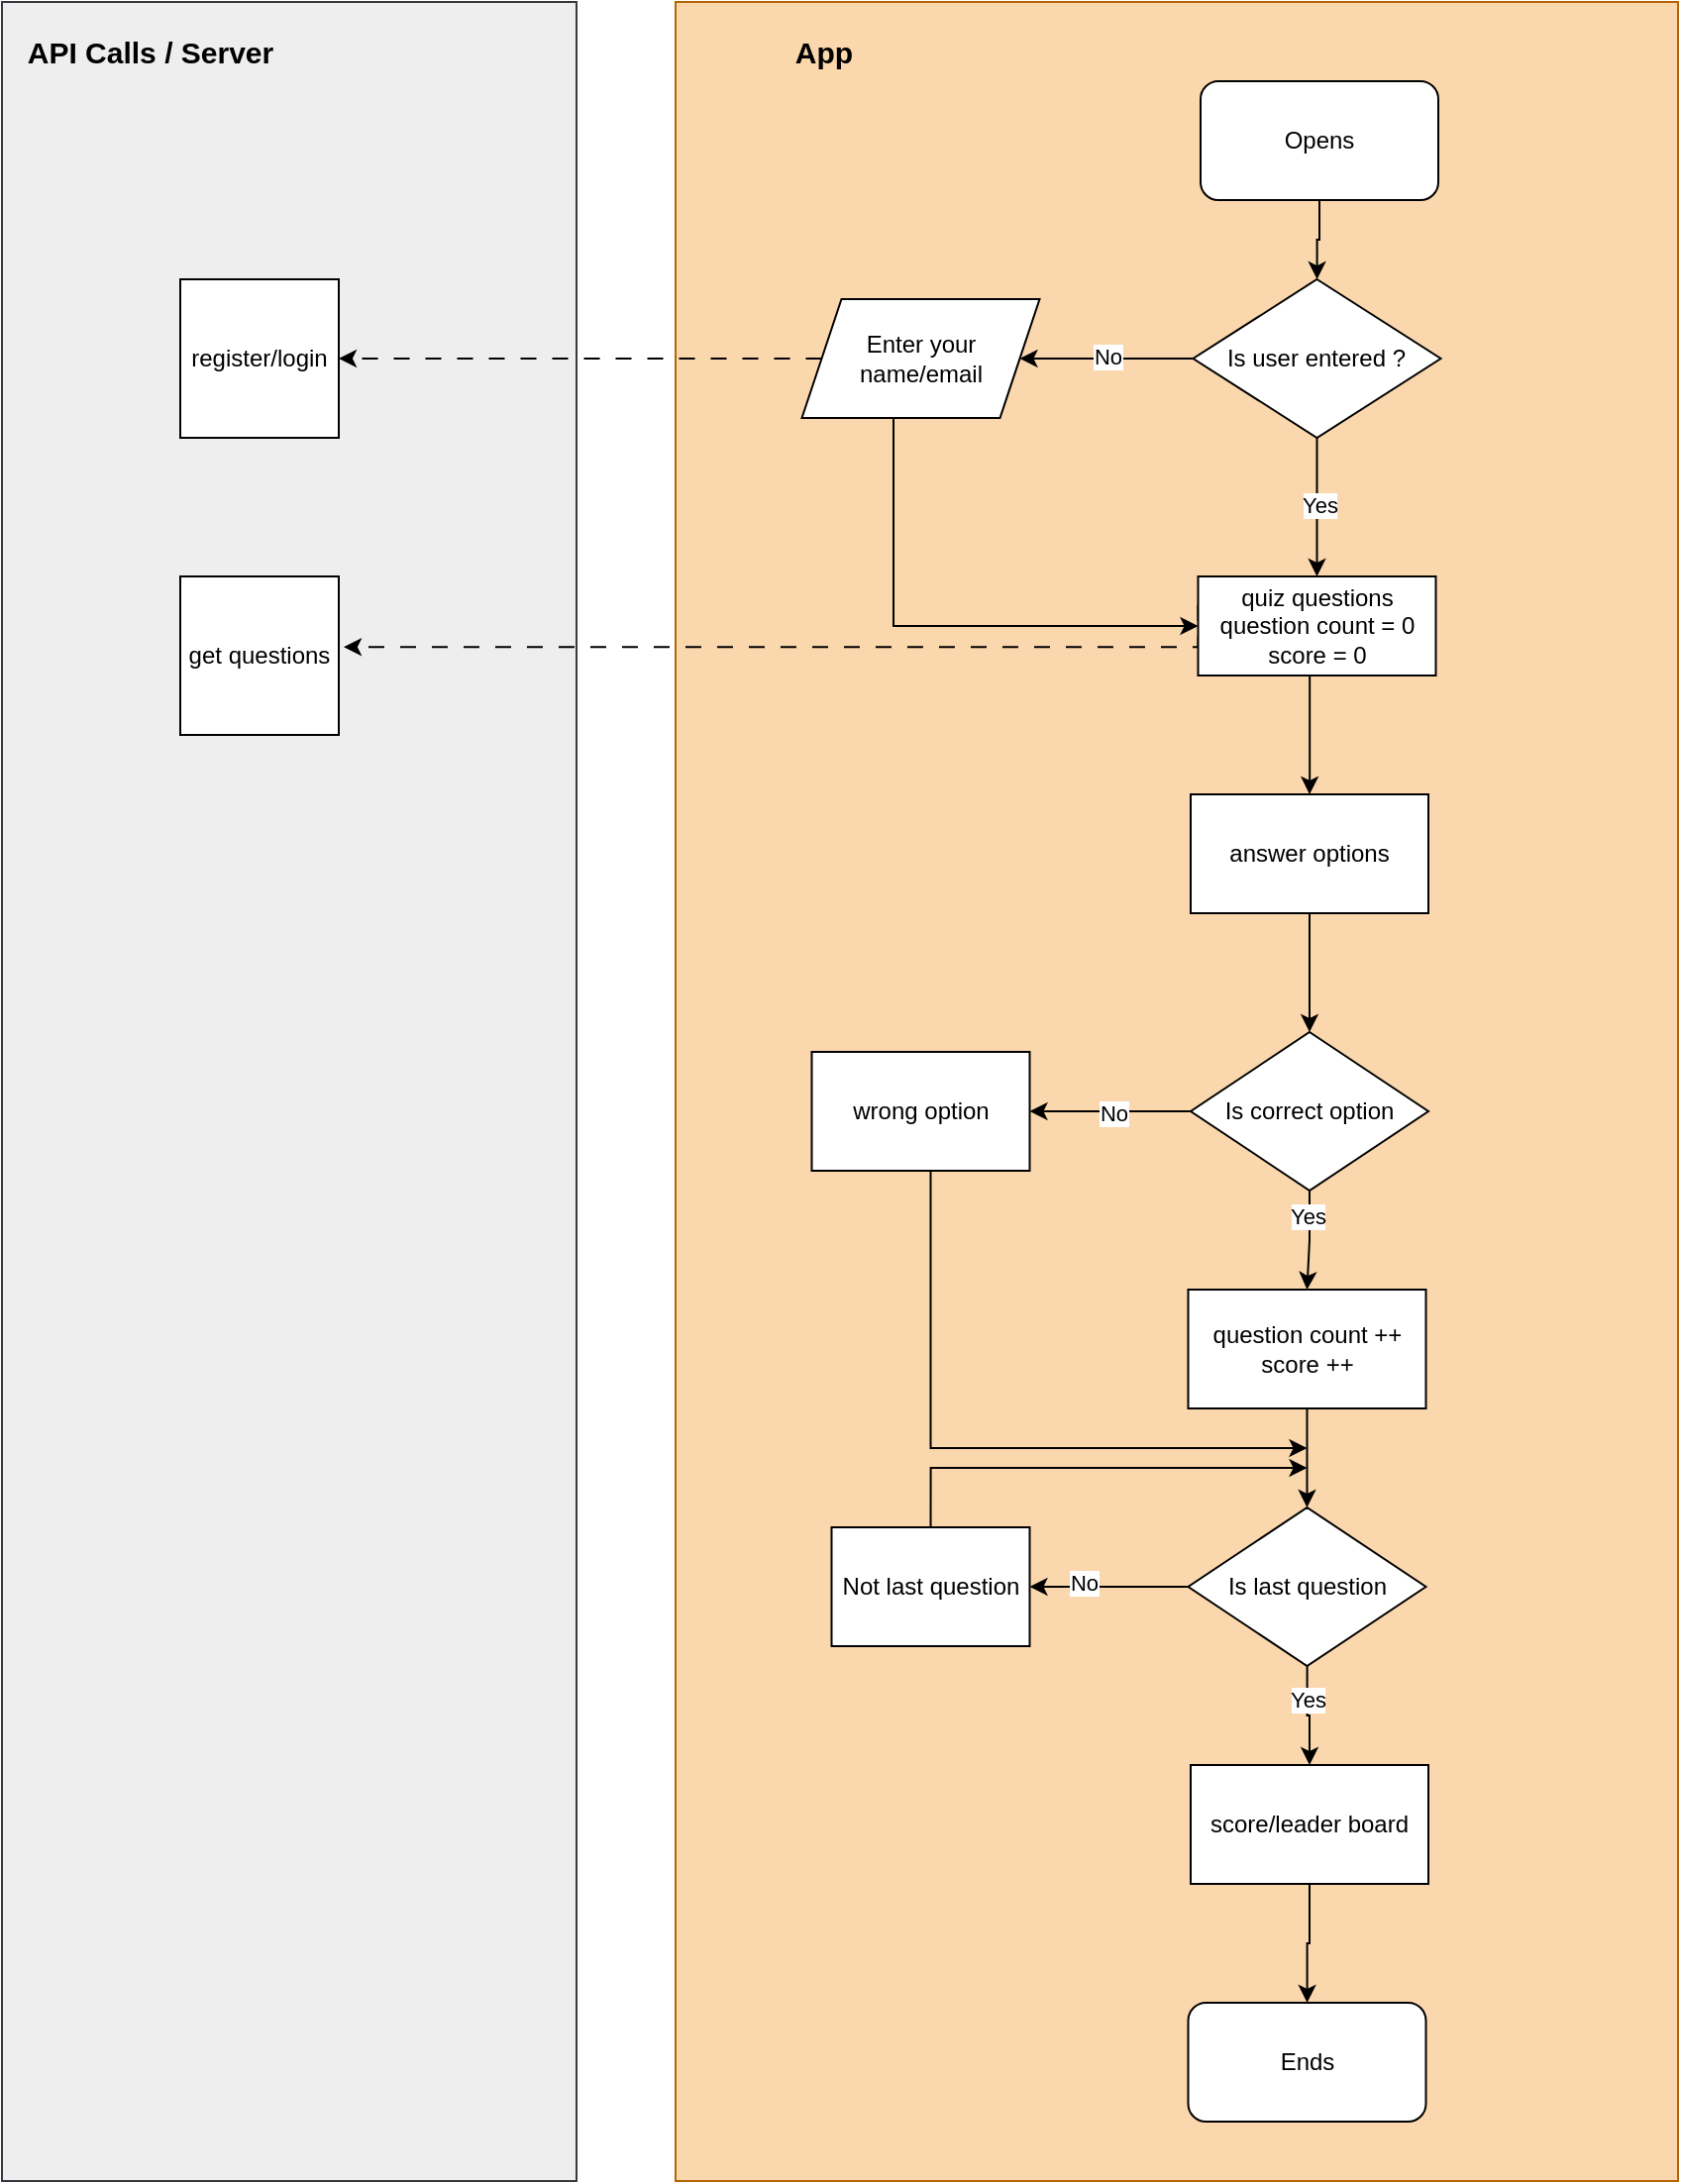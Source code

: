 <mxfile version="22.0.3" type="device">
  <diagram name="Page-1" id="ckiwIKY03FOyuRGD2XbK">
    <mxGraphModel dx="2206" dy="1360" grid="1" gridSize="10" guides="1" tooltips="1" connect="1" arrows="1" fold="1" page="1" pageScale="1" pageWidth="850" pageHeight="1100" math="0" shadow="0">
      <root>
        <mxCell id="0" />
        <mxCell id="1" parent="0" />
        <mxCell id="Oj2rFbiSHgmjYQKhycOe-36" value="" style="rounded=0;whiteSpace=wrap;html=1;fillColor=#eeeeee;strokeColor=#36393d;" vertex="1" parent="1">
          <mxGeometry width="290" height="1100" as="geometry" />
        </mxCell>
        <mxCell id="Oj2rFbiSHgmjYQKhycOe-35" value="" style="rounded=0;whiteSpace=wrap;html=1;fillColor=#fad7ac;strokeColor=#b46504;" vertex="1" parent="1">
          <mxGeometry x="340" width="506" height="1100" as="geometry" />
        </mxCell>
        <mxCell id="Oj2rFbiSHgmjYQKhycOe-3" value="" style="edgeStyle=orthogonalEdgeStyle;rounded=0;orthogonalLoop=1;jettySize=auto;html=1;" edge="1" parent="1" source="Oj2rFbiSHgmjYQKhycOe-1" target="Oj2rFbiSHgmjYQKhycOe-2">
          <mxGeometry relative="1" as="geometry" />
        </mxCell>
        <mxCell id="Oj2rFbiSHgmjYQKhycOe-1" value="Opens" style="rounded=1;whiteSpace=wrap;html=1;" vertex="1" parent="1">
          <mxGeometry x="605" y="40" width="120" height="60" as="geometry" />
        </mxCell>
        <mxCell id="Oj2rFbiSHgmjYQKhycOe-73" value="" style="edgeStyle=orthogonalEdgeStyle;rounded=0;orthogonalLoop=1;jettySize=auto;html=1;" edge="1" parent="1" source="Oj2rFbiSHgmjYQKhycOe-2" target="Oj2rFbiSHgmjYQKhycOe-71">
          <mxGeometry relative="1" as="geometry" />
        </mxCell>
        <mxCell id="Oj2rFbiSHgmjYQKhycOe-74" value="No" style="edgeLabel;html=1;align=center;verticalAlign=middle;resizable=0;points=[];" vertex="1" connectable="0" parent="Oj2rFbiSHgmjYQKhycOe-73">
          <mxGeometry x="-0.01" y="-1" relative="1" as="geometry">
            <mxPoint as="offset" />
          </mxGeometry>
        </mxCell>
        <mxCell id="Oj2rFbiSHgmjYQKhycOe-76" value="" style="edgeStyle=orthogonalEdgeStyle;rounded=0;orthogonalLoop=1;jettySize=auto;html=1;" edge="1" parent="1" source="Oj2rFbiSHgmjYQKhycOe-2" target="Oj2rFbiSHgmjYQKhycOe-75">
          <mxGeometry relative="1" as="geometry" />
        </mxCell>
        <mxCell id="Oj2rFbiSHgmjYQKhycOe-82" value="Yes" style="edgeLabel;html=1;align=center;verticalAlign=middle;resizable=0;points=[];" vertex="1" connectable="0" parent="Oj2rFbiSHgmjYQKhycOe-76">
          <mxGeometry x="-0.033" y="1" relative="1" as="geometry">
            <mxPoint as="offset" />
          </mxGeometry>
        </mxCell>
        <mxCell id="Oj2rFbiSHgmjYQKhycOe-2" value="Is user entered ?" style="rhombus;whiteSpace=wrap;html=1;" vertex="1" parent="1">
          <mxGeometry x="601.25" y="140" width="125" height="80" as="geometry" />
        </mxCell>
        <mxCell id="Oj2rFbiSHgmjYQKhycOe-25" style="edgeStyle=orthogonalEdgeStyle;rounded=0;orthogonalLoop=1;jettySize=auto;html=1;entryX=0.5;entryY=0;entryDx=0;entryDy=0;" edge="1" parent="1" target="Oj2rFbiSHgmjYQKhycOe-66">
          <mxGeometry relative="1" as="geometry">
            <mxPoint x="660.091" y="300" as="sourcePoint" />
            <mxPoint x="660" y="350" as="targetPoint" />
            <Array as="points">
              <mxPoint x="660" y="390" />
            </Array>
          </mxGeometry>
        </mxCell>
        <mxCell id="Oj2rFbiSHgmjYQKhycOe-31" style="edgeStyle=orthogonalEdgeStyle;rounded=0;orthogonalLoop=1;jettySize=auto;html=1;dashed=1;dashPattern=8 8;exitX=0;exitY=0.5;exitDx=0;exitDy=0;" edge="1" parent="1">
          <mxGeometry relative="1" as="geometry">
            <mxPoint x="603.75" y="304.42" as="sourcePoint" />
            <mxPoint x="172.5" y="325.58" as="targetPoint" />
            <Array as="points">
              <mxPoint x="603.5" y="325.58" />
              <mxPoint x="172.5" y="325.58" />
            </Array>
          </mxGeometry>
        </mxCell>
        <mxCell id="Oj2rFbiSHgmjYQKhycOe-56" value="" style="edgeStyle=orthogonalEdgeStyle;rounded=0;orthogonalLoop=1;jettySize=auto;html=1;exitX=0.5;exitY=1;exitDx=0;exitDy=0;" edge="1" parent="1" source="Oj2rFbiSHgmjYQKhycOe-69" target="Oj2rFbiSHgmjYQKhycOe-55">
          <mxGeometry relative="1" as="geometry">
            <mxPoint x="658.75" y="730" as="sourcePoint" />
          </mxGeometry>
        </mxCell>
        <mxCell id="Oj2rFbiSHgmjYQKhycOe-40" style="edgeStyle=orthogonalEdgeStyle;rounded=0;orthogonalLoop=1;jettySize=auto;html=1;entryX=0;entryY=0.5;entryDx=0;entryDy=0;exitX=0.419;exitY=0.987;exitDx=0;exitDy=0;exitPerimeter=0;" edge="1" parent="1" source="Oj2rFbiSHgmjYQKhycOe-71" target="Oj2rFbiSHgmjYQKhycOe-75">
          <mxGeometry relative="1" as="geometry">
            <mxPoint x="485" y="200" as="sourcePoint" />
            <mxPoint x="600" y="310" as="targetPoint" />
            <Array as="points">
              <mxPoint x="450" y="209" />
              <mxPoint x="450" y="315" />
            </Array>
          </mxGeometry>
        </mxCell>
        <mxCell id="Oj2rFbiSHgmjYQKhycOe-44" style="edgeStyle=orthogonalEdgeStyle;rounded=0;orthogonalLoop=1;jettySize=auto;html=1;entryX=1;entryY=0.5;entryDx=0;entryDy=0;dashed=1;dashPattern=8 8;" edge="1" parent="1" source="Oj2rFbiSHgmjYQKhycOe-71" target="Oj2rFbiSHgmjYQKhycOe-37">
          <mxGeometry relative="1" as="geometry">
            <mxPoint x="470" y="170" as="sourcePoint" />
            <Array as="points">
              <mxPoint x="170" y="180" />
            </Array>
          </mxGeometry>
        </mxCell>
        <mxCell id="Oj2rFbiSHgmjYQKhycOe-30" value="get questions" style="whiteSpace=wrap;html=1;aspect=fixed;" vertex="1" parent="1">
          <mxGeometry x="90" y="290" width="80" height="80" as="geometry" />
        </mxCell>
        <mxCell id="Oj2rFbiSHgmjYQKhycOe-37" value="register/login" style="whiteSpace=wrap;html=1;aspect=fixed;" vertex="1" parent="1">
          <mxGeometry x="90" y="140" width="80" height="80" as="geometry" />
        </mxCell>
        <mxCell id="Oj2rFbiSHgmjYQKhycOe-45" value="&lt;b&gt;&lt;font style=&quot;font-size: 15px;&quot;&gt;API Calls / Server&lt;/font&gt;&lt;/b&gt;" style="text;html=1;strokeColor=none;fillColor=none;align=center;verticalAlign=middle;whiteSpace=wrap;rounded=0;" vertex="1" parent="1">
          <mxGeometry x="10" y="10" width="130" height="30" as="geometry" />
        </mxCell>
        <mxCell id="Oj2rFbiSHgmjYQKhycOe-46" value="&lt;b&gt;&lt;font style=&quot;font-size: 15px;&quot;&gt;App&lt;/font&gt;&lt;/b&gt;" style="text;html=1;strokeColor=none;fillColor=none;align=center;verticalAlign=middle;whiteSpace=wrap;rounded=0;" vertex="1" parent="1">
          <mxGeometry x="350" y="10" width="130" height="30" as="geometry" />
        </mxCell>
        <mxCell id="Oj2rFbiSHgmjYQKhycOe-51" value="" style="edgeStyle=orthogonalEdgeStyle;rounded=0;orthogonalLoop=1;jettySize=auto;html=1;" edge="1" parent="1" source="Oj2rFbiSHgmjYQKhycOe-48" target="Oj2rFbiSHgmjYQKhycOe-50">
          <mxGeometry relative="1" as="geometry" />
        </mxCell>
        <mxCell id="Oj2rFbiSHgmjYQKhycOe-53" value="No" style="edgeLabel;html=1;align=center;verticalAlign=middle;resizable=0;points=[];" vertex="1" connectable="0" parent="Oj2rFbiSHgmjYQKhycOe-51">
          <mxGeometry x="-0.042" y="1" relative="1" as="geometry">
            <mxPoint as="offset" />
          </mxGeometry>
        </mxCell>
        <mxCell id="Oj2rFbiSHgmjYQKhycOe-52" value="" style="edgeStyle=orthogonalEdgeStyle;rounded=0;orthogonalLoop=1;jettySize=auto;html=1;" edge="1" parent="1" source="Oj2rFbiSHgmjYQKhycOe-48">
          <mxGeometry relative="1" as="geometry">
            <mxPoint x="658.75" y="650" as="targetPoint" />
          </mxGeometry>
        </mxCell>
        <mxCell id="Oj2rFbiSHgmjYQKhycOe-65" value="Yes" style="edgeLabel;html=1;align=center;verticalAlign=middle;resizable=0;points=[];" vertex="1" connectable="0" parent="Oj2rFbiSHgmjYQKhycOe-52">
          <mxGeometry x="-0.477" y="-1" relative="1" as="geometry">
            <mxPoint y="-1" as="offset" />
          </mxGeometry>
        </mxCell>
        <mxCell id="Oj2rFbiSHgmjYQKhycOe-48" value="Is correct option" style="rhombus;whiteSpace=wrap;html=1;" vertex="1" parent="1">
          <mxGeometry x="600" y="520" width="120" height="80" as="geometry" />
        </mxCell>
        <mxCell id="Oj2rFbiSHgmjYQKhycOe-78" style="edgeStyle=orthogonalEdgeStyle;rounded=0;orthogonalLoop=1;jettySize=auto;html=1;" edge="1" parent="1" source="Oj2rFbiSHgmjYQKhycOe-50">
          <mxGeometry relative="1" as="geometry">
            <mxPoint x="658.75" y="730" as="targetPoint" />
            <Array as="points">
              <mxPoint x="468.75" y="730" />
            </Array>
          </mxGeometry>
        </mxCell>
        <mxCell id="Oj2rFbiSHgmjYQKhycOe-50" value="wrong option" style="whiteSpace=wrap;html=1;" vertex="1" parent="1">
          <mxGeometry x="408.75" y="530" width="110" height="60" as="geometry" />
        </mxCell>
        <mxCell id="Oj2rFbiSHgmjYQKhycOe-58" value="" style="edgeStyle=orthogonalEdgeStyle;rounded=0;orthogonalLoop=1;jettySize=auto;html=1;" edge="1" parent="1" source="Oj2rFbiSHgmjYQKhycOe-55" target="Oj2rFbiSHgmjYQKhycOe-57">
          <mxGeometry relative="1" as="geometry" />
        </mxCell>
        <mxCell id="Oj2rFbiSHgmjYQKhycOe-60" value="No" style="edgeLabel;html=1;align=center;verticalAlign=middle;resizable=0;points=[];" vertex="1" connectable="0" parent="Oj2rFbiSHgmjYQKhycOe-58">
          <mxGeometry x="0.342" y="-2" relative="1" as="geometry">
            <mxPoint as="offset" />
          </mxGeometry>
        </mxCell>
        <mxCell id="Oj2rFbiSHgmjYQKhycOe-63" value="" style="edgeStyle=orthogonalEdgeStyle;rounded=0;orthogonalLoop=1;jettySize=auto;html=1;" edge="1" parent="1" source="Oj2rFbiSHgmjYQKhycOe-55" target="Oj2rFbiSHgmjYQKhycOe-62">
          <mxGeometry relative="1" as="geometry" />
        </mxCell>
        <mxCell id="Oj2rFbiSHgmjYQKhycOe-64" value="Yes" style="edgeLabel;html=1;align=center;verticalAlign=middle;resizable=0;points=[];" vertex="1" connectable="0" parent="Oj2rFbiSHgmjYQKhycOe-63">
          <mxGeometry x="-0.328" relative="1" as="geometry">
            <mxPoint as="offset" />
          </mxGeometry>
        </mxCell>
        <mxCell id="Oj2rFbiSHgmjYQKhycOe-55" value="Is last question" style="rhombus;whiteSpace=wrap;html=1;" vertex="1" parent="1">
          <mxGeometry x="598.75" y="760" width="120" height="80" as="geometry" />
        </mxCell>
        <mxCell id="Oj2rFbiSHgmjYQKhycOe-59" style="edgeStyle=orthogonalEdgeStyle;rounded=0;orthogonalLoop=1;jettySize=auto;html=1;" edge="1" parent="1">
          <mxGeometry relative="1" as="geometry">
            <mxPoint x="658.75" y="740" as="targetPoint" />
            <mxPoint x="468.75" y="780" as="sourcePoint" />
            <Array as="points">
              <mxPoint x="468.75" y="740" />
            </Array>
          </mxGeometry>
        </mxCell>
        <mxCell id="Oj2rFbiSHgmjYQKhycOe-57" value="Not last question" style="whiteSpace=wrap;html=1;" vertex="1" parent="1">
          <mxGeometry x="418.75" y="770" width="100" height="60" as="geometry" />
        </mxCell>
        <mxCell id="Oj2rFbiSHgmjYQKhycOe-81" value="" style="edgeStyle=orthogonalEdgeStyle;rounded=0;orthogonalLoop=1;jettySize=auto;html=1;" edge="1" parent="1" source="Oj2rFbiSHgmjYQKhycOe-62" target="Oj2rFbiSHgmjYQKhycOe-79">
          <mxGeometry relative="1" as="geometry" />
        </mxCell>
        <mxCell id="Oj2rFbiSHgmjYQKhycOe-62" value="score/leader board" style="whiteSpace=wrap;html=1;" vertex="1" parent="1">
          <mxGeometry x="600" y="890" width="120" height="60" as="geometry" />
        </mxCell>
        <mxCell id="Oj2rFbiSHgmjYQKhycOe-80" value="" style="edgeStyle=orthogonalEdgeStyle;rounded=0;orthogonalLoop=1;jettySize=auto;html=1;" edge="1" parent="1" source="Oj2rFbiSHgmjYQKhycOe-66" target="Oj2rFbiSHgmjYQKhycOe-48">
          <mxGeometry relative="1" as="geometry" />
        </mxCell>
        <mxCell id="Oj2rFbiSHgmjYQKhycOe-66" value="answer options" style="rounded=0;whiteSpace=wrap;html=1;" vertex="1" parent="1">
          <mxGeometry x="600" y="400" width="120" height="60" as="geometry" />
        </mxCell>
        <mxCell id="Oj2rFbiSHgmjYQKhycOe-69" value="question count ++&lt;br&gt;score ++" style="whiteSpace=wrap;html=1;" vertex="1" parent="1">
          <mxGeometry x="598.75" y="650" width="120" height="60" as="geometry" />
        </mxCell>
        <mxCell id="Oj2rFbiSHgmjYQKhycOe-75" value="quiz questions&lt;br&gt;question count = 0&lt;br&gt;score = 0" style="whiteSpace=wrap;html=1;" vertex="1" parent="1">
          <mxGeometry x="603.75" y="290" width="120" height="50" as="geometry" />
        </mxCell>
        <mxCell id="Oj2rFbiSHgmjYQKhycOe-79" value="Ends" style="rounded=1;whiteSpace=wrap;html=1;" vertex="1" parent="1">
          <mxGeometry x="598.75" y="1010" width="120" height="60" as="geometry" />
        </mxCell>
        <mxCell id="Oj2rFbiSHgmjYQKhycOe-85" value="" style="edgeStyle=orthogonalEdgeStyle;rounded=0;orthogonalLoop=1;jettySize=auto;html=1;entryX=1;entryY=0.5;entryDx=0;entryDy=0;dashed=1;dashPattern=8 8;" edge="1" parent="1" target="Oj2rFbiSHgmjYQKhycOe-71">
          <mxGeometry relative="1" as="geometry">
            <mxPoint x="470" y="170" as="sourcePoint" />
            <mxPoint x="170" y="180" as="targetPoint" />
            <Array as="points">
              <mxPoint x="470" y="180" />
            </Array>
          </mxGeometry>
        </mxCell>
        <mxCell id="Oj2rFbiSHgmjYQKhycOe-71" value="Enter your name/email" style="shape=parallelogram;perimeter=parallelogramPerimeter;whiteSpace=wrap;html=1;fixedSize=1;" vertex="1" parent="1">
          <mxGeometry x="403.75" y="150" width="120" height="60" as="geometry" />
        </mxCell>
      </root>
    </mxGraphModel>
  </diagram>
</mxfile>
